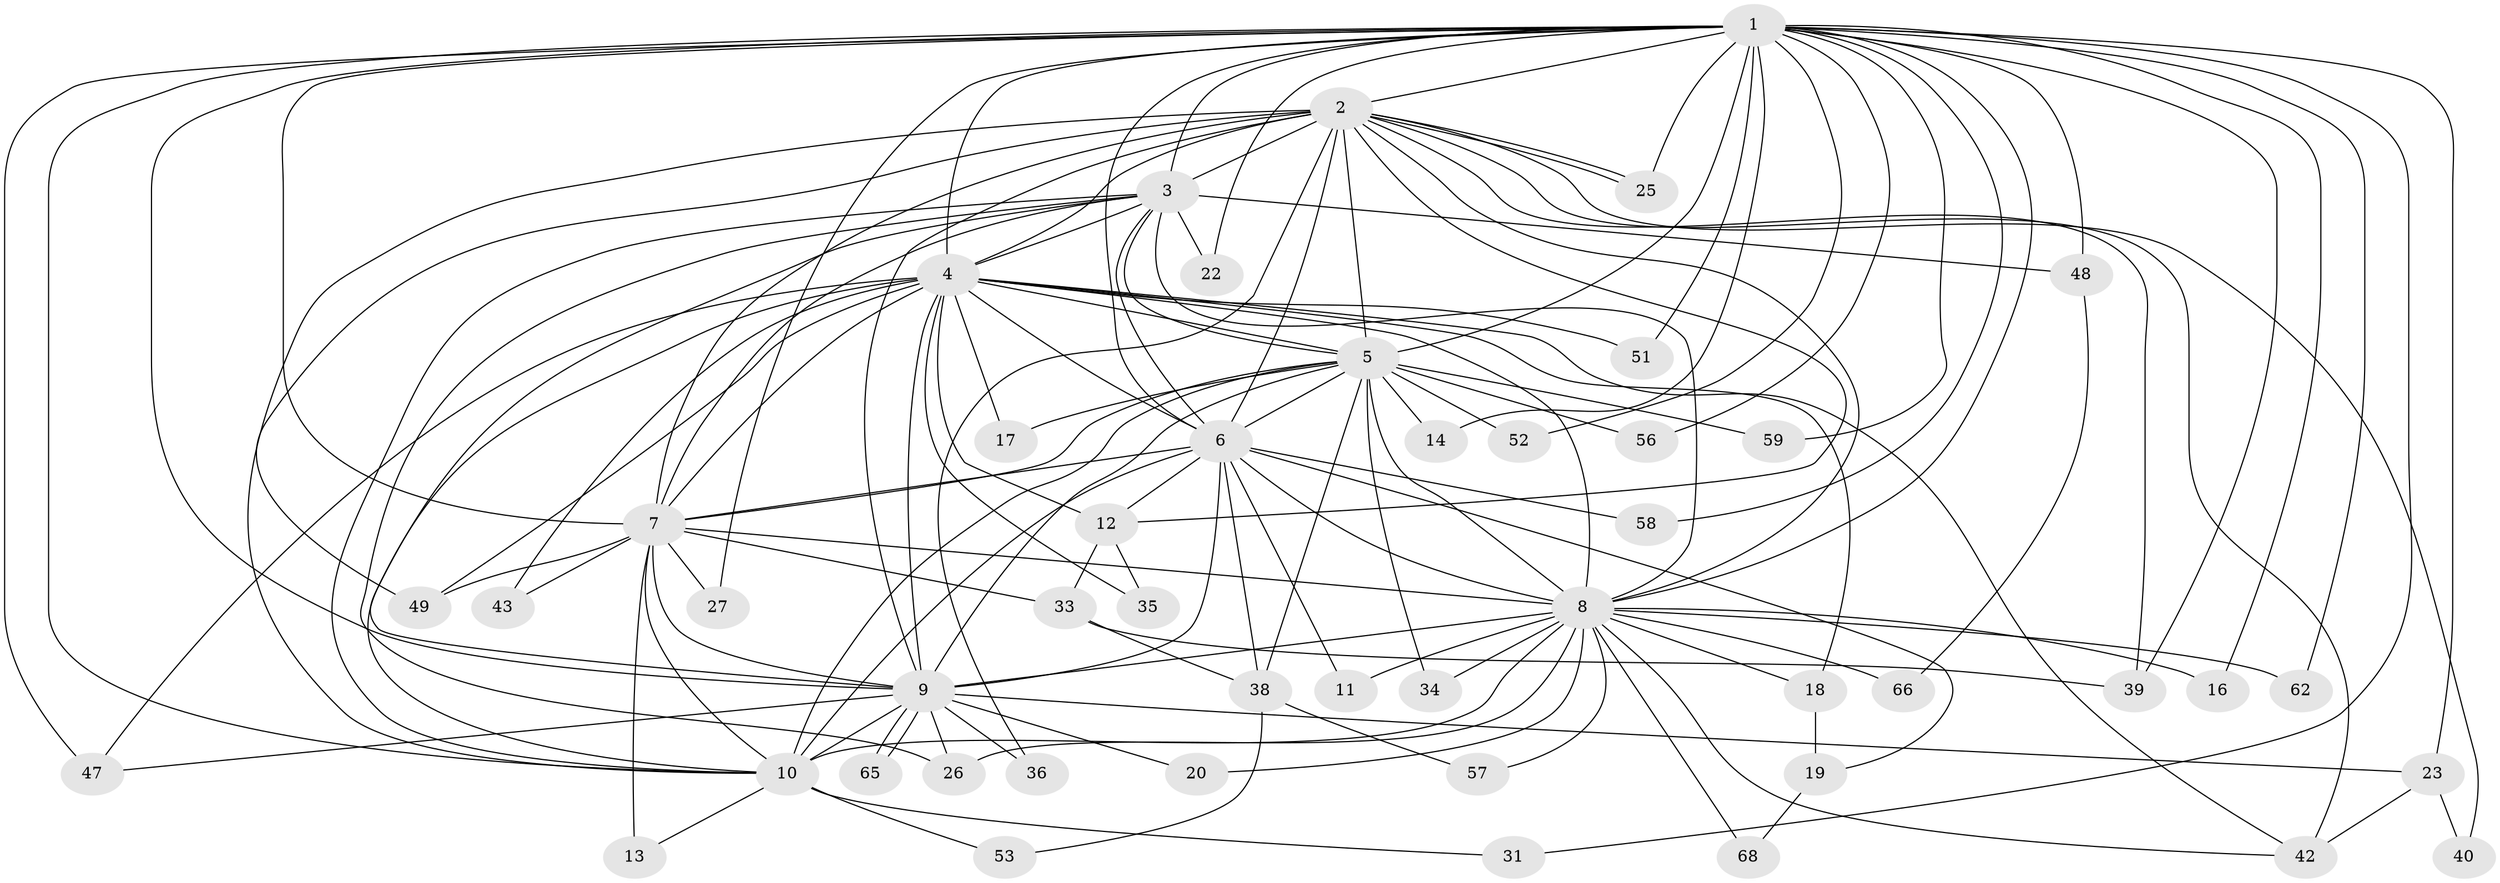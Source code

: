 // original degree distribution, {25: 0.014705882352941176, 18: 0.014705882352941176, 13: 0.029411764705882353, 20: 0.014705882352941176, 17: 0.029411764705882353, 15: 0.014705882352941176, 16: 0.014705882352941176, 24: 0.014705882352941176, 2: 0.5735294117647058, 5: 0.014705882352941176, 6: 0.014705882352941176, 3: 0.19117647058823528, 4: 0.058823529411764705}
// Generated by graph-tools (version 1.1) at 2025/10/02/27/25 16:10:57]
// undirected, 48 vertices, 130 edges
graph export_dot {
graph [start="1"]
  node [color=gray90,style=filled];
  1 [super="+15"];
  2 [super="+30"];
  3 [super="+24"];
  4 [super="+45"];
  5 [super="+67"];
  6 [super="+32"];
  7 [super="+63"];
  8 [super="+61"];
  9 [super="+28"];
  10 [super="+21"];
  11;
  12 [super="+54"];
  13;
  14;
  16;
  17;
  18;
  19;
  20 [super="+29"];
  22;
  23 [super="+44"];
  25 [super="+37"];
  26 [super="+64"];
  27;
  31;
  33 [super="+41"];
  34;
  35 [super="+46"];
  36;
  38 [super="+50"];
  39;
  40;
  42;
  43;
  47 [super="+55"];
  48;
  49;
  51;
  52 [super="+60"];
  53;
  56;
  57;
  58;
  59;
  62;
  65;
  66;
  68;
  1 -- 2;
  1 -- 3;
  1 -- 4;
  1 -- 5;
  1 -- 6 [weight=2];
  1 -- 7;
  1 -- 8;
  1 -- 9;
  1 -- 10;
  1 -- 14;
  1 -- 16;
  1 -- 22;
  1 -- 27;
  1 -- 31;
  1 -- 51;
  1 -- 52 [weight=2];
  1 -- 56;
  1 -- 59;
  1 -- 62;
  1 -- 25;
  1 -- 48;
  1 -- 23;
  1 -- 39;
  1 -- 58;
  1 -- 47;
  2 -- 3;
  2 -- 4;
  2 -- 5;
  2 -- 6;
  2 -- 7 [weight=2];
  2 -- 8;
  2 -- 9;
  2 -- 10;
  2 -- 12;
  2 -- 25;
  2 -- 25;
  2 -- 36;
  2 -- 39;
  2 -- 40;
  2 -- 42;
  2 -- 49;
  3 -- 4;
  3 -- 5;
  3 -- 6;
  3 -- 7;
  3 -- 8;
  3 -- 9;
  3 -- 10;
  3 -- 22;
  3 -- 48;
  3 -- 26;
  4 -- 5;
  4 -- 6;
  4 -- 7;
  4 -- 8 [weight=2];
  4 -- 9;
  4 -- 10;
  4 -- 17;
  4 -- 18;
  4 -- 35 [weight=2];
  4 -- 42;
  4 -- 43;
  4 -- 47;
  4 -- 49;
  4 -- 51;
  4 -- 12;
  5 -- 6;
  5 -- 7;
  5 -- 8 [weight=2];
  5 -- 9;
  5 -- 10;
  5 -- 14;
  5 -- 17;
  5 -- 34;
  5 -- 38;
  5 -- 52;
  5 -- 56;
  5 -- 59;
  6 -- 7;
  6 -- 8;
  6 -- 9;
  6 -- 10;
  6 -- 11;
  6 -- 12;
  6 -- 19;
  6 -- 38;
  6 -- 58;
  7 -- 8;
  7 -- 9 [weight=2];
  7 -- 10;
  7 -- 13;
  7 -- 27;
  7 -- 33;
  7 -- 43;
  7 -- 49;
  8 -- 9;
  8 -- 10 [weight=2];
  8 -- 11;
  8 -- 16;
  8 -- 18;
  8 -- 20 [weight=2];
  8 -- 26;
  8 -- 34;
  8 -- 57;
  8 -- 62;
  8 -- 66;
  8 -- 68;
  8 -- 42;
  9 -- 10;
  9 -- 20;
  9 -- 23;
  9 -- 36;
  9 -- 47;
  9 -- 65;
  9 -- 65;
  9 -- 26;
  10 -- 13;
  10 -- 31;
  10 -- 53;
  12 -- 33;
  12 -- 35;
  18 -- 19;
  19 -- 68;
  23 -- 40;
  23 -- 42;
  33 -- 38;
  33 -- 39;
  38 -- 53;
  38 -- 57;
  48 -- 66;
}
